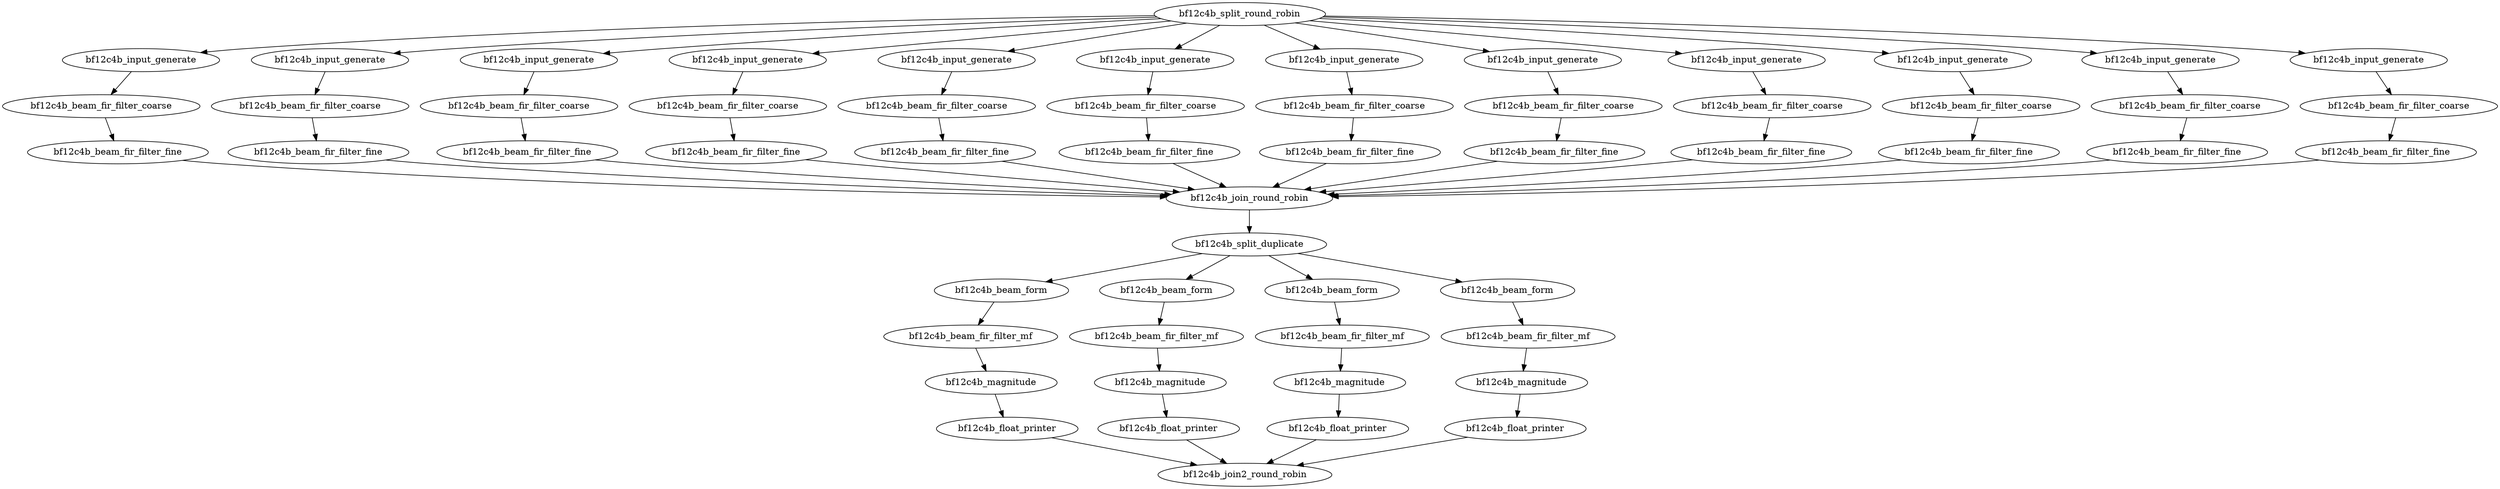 digraph streamit {
node3 [ label="bf12c4b_split_round_robin" ]
node4 [ label="bf12c4b_join_round_robin", push=24, pop=2 ]
node6 [ label="bf12c4b_input_generate", push=4,pop=0, peek=0 ]
node7 [ label="bf12c4b_beam_fir_filter_coarse", push=4, pop=4, peek=4 ]
node6 -> node7
node8 [ label="bf12c4b_beam_fir_filter_fine", push=2, pop=4, peek=4 ]
node7 -> node8
node3 -> node6
node8 -> node4
node10 [ label="bf12c4b_input_generate", push=4,pop=0, peek=0 ]
node11 [ label="bf12c4b_beam_fir_filter_coarse", push=4, pop=4, peek=4 ]
node10 -> node11
node12 [ label="bf12c4b_beam_fir_filter_fine", push=2, pop=4, peek=4 ]
node11 -> node12
node3 -> node10
node12 -> node4
node14 [ label="bf12c4b_input_generate", push=4,pop=0, peek=0 ]
node15 [ label="bf12c4b_beam_fir_filter_coarse", push=4, pop=4, peek=4 ]
node14 -> node15
node16 [ label="bf12c4b_beam_fir_filter_fine", push=2, pop=4, peek=4 ]
node15 -> node16
node3 -> node14
node16 -> node4
node18 [ label="bf12c4b_input_generate", push=4,pop=0, peek=0 ]
node19 [ label="bf12c4b_beam_fir_filter_coarse", push=4, pop=4, peek=4 ]
node18 -> node19
node20 [ label="bf12c4b_beam_fir_filter_fine", push=2, pop=4, peek=4 ]
node19 -> node20
node3 -> node18
node20 -> node4
node22 [ label="bf12c4b_input_generate", push=4,pop=0, peek=0 ]
node23 [ label="bf12c4b_beam_fir_filter_coarse", push=4, pop=4, peek=4 ]
node22 -> node23
node24 [ label="bf12c4b_beam_fir_filter_fine", push=2, pop=4, peek=4 ]
node23 -> node24
node3 -> node22
node24 -> node4
node26 [ label="bf12c4b_input_generate", push=4,pop=0, peek=0 ]
node27 [ label="bf12c4b_beam_fir_filter_coarse", push=4, pop=4, peek=4 ]
node26 -> node27
node28 [ label="bf12c4b_beam_fir_filter_fine", push=2, pop=4, peek=4 ]
node27 -> node28
node3 -> node26
node28 -> node4
node30 [ label="bf12c4b_input_generate", push=4,pop=0, peek=0 ]
node31 [ label="bf12c4b_beam_fir_filter_coarse", push=4, pop=4, peek=4 ]
node30 -> node31
node32 [ label="bf12c4b_beam_fir_filter_fine", push=2, pop=4, peek=4 ]
node31 -> node32
node3 -> node30
node32 -> node4
node34 [ label="bf12c4b_input_generate", push=4,pop=0, peek=0 ]
node35 [ label="bf12c4b_beam_fir_filter_coarse", push=4, pop=4, peek=4 ]
node34 -> node35
node36 [ label="bf12c4b_beam_fir_filter_fine", push=2, pop=4, peek=4 ]
node35 -> node36
node3 -> node34
node36 -> node4
node38 [ label="bf12c4b_input_generate", push=4,pop=0, peek=0 ]
node39 [ label="bf12c4b_beam_fir_filter_coarse", push=4, pop=4, peek=4 ]
node38 -> node39
node40 [ label="bf12c4b_beam_fir_filter_fine", push=2, pop=4, peek=4 ]
node39 -> node40
node3 -> node38
node40 -> node4
node42 [ label="bf12c4b_input_generate", push=4,pop=0, peek=0 ]
node43 [ label="bf12c4b_beam_fir_filter_coarse", push=4, pop=4, peek=4 ]
node42 -> node43
node44 [ label="bf12c4b_beam_fir_filter_fine", push=2, pop=4, peek=4 ]
node43 -> node44
node3 -> node42
node44 -> node4
node46 [ label="bf12c4b_input_generate", push=4,pop=0, peek=0 ]
node47 [ label="bf12c4b_beam_fir_filter_coarse", push=4, pop=4, peek=4 ]
node46 -> node47
node48 [ label="bf12c4b_beam_fir_filter_fine", push=2, pop=4, peek=4 ]
node47 -> node48
node3 -> node46
node48 -> node4
node50 [ label="bf12c4b_input_generate", push=4,pop=0, peek=0 ]
node51 [ label="bf12c4b_beam_fir_filter_coarse", push=4, pop=4, peek=4 ]
node50 -> node51
node52 [ label="bf12c4b_beam_fir_filter_fine", push=2, pop=4, peek=4 ]
node51 -> node52
node3 -> node50
node52 -> node4
node54 [ label="bf12c4b_split_duplicate", pop=24, push=24 ]
node55 [ label="bf12c4b_join2_round_robin" ]
node57 [ label="bf12c4b_beam_form", push=2, pop=24 ]
node58 [ label="bf12c4b_beam_fir_filter_mf", push=2, pop=2 ]
node57 -> node58
node59 [ label="bf12c4b_magnitude", push=1, pop=2 ]
node58 -> node59
node60 [ label="bf12c4b_float_printer", push=0, pop=1 ]
node59 -> node60
node54 -> node57
node60 -> node55
node62 [ label="bf12c4b_beam_form", push=2, pop=24 ]
node63 [ label="bf12c4b_beam_fir_filter_mf", push=2, pop=2 ]
node62 -> node63
node64 [ label="bf12c4b_magnitude", push=1, pop=2 ]
node63 -> node64
node65 [ label="bf12c4b_float_printer", push=0, pop=1 ]
node64 -> node65
node54 -> node62
node65 -> node55
node67 [ label="bf12c4b_beam_form", push=2, pop=24 ]
node68 [ label="bf12c4b_beam_fir_filter_mf", push=2, pop=2 ]
node67 -> node68
node69 [ label="bf12c4b_magnitude", push=1, pop=2 ]
node68 -> node69
node70 [ label="bf12c4b_float_printer", push=0, pop=1 ]
node69 -> node70
node54 -> node67
node70 -> node55
node72 [ label="bf12c4b_beam_form", push=2, pop=24 ]
node73 [ label="bf12c4b_beam_fir_filter_mf", push=2, pop=2 ]
node72 -> node73
node74 [ label="bf12c4b_magnitude", push=1, pop=2 ]
node73 -> node74
node75 [ label="bf12c4b_float_printer", push=0, pop=1 ]
node74 -> node75
node54 -> node72
node75 -> node55
node4 -> node54
}

